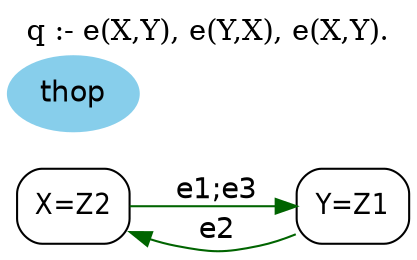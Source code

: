 strict digraph G {
	graph [bb="0,0,183.19,116.36",
		label="q :- e(X,Y), e(Y,X), e(X,Y).",
		labelloc=t,
		lheight=0.21,
		lp="91.597,104.86",
		lwidth=2.19,
		rankdir=LR
	];
	node [label="\N"];
	X	 [fontname="Helvetica-Narrow",
		height=0.5,
		label="X=Z2",
		pos="28.597,21.357",
		shape=box,
		style=rounded,
		width=0.75];
	Y	 [fontname="Helvetica-Narrow",
		height=0.5,
		label="Y=Z1",
		pos="156.19,21.357",
		shape=box,
		style=rounded,
		width=0.75];
	X -> Y	 [color=darkgreen,
		fontname=helvetica,
		label="e1;e3",
		lp="93.195,28.857",
		pos="e,129.17,21.357 55.658,21.357 74.097,21.357 98.748,21.357 119.02,21.357"];
	Y -> X	 [color=darkgreen,
		fontname=helvetica,
		label=e2,
		lp="93.195,9.857",
		pos="e,55.649,8.2809 129.15,7.8981 123.36,5.6016 117.18,3.5686 111.19,2.357 95.513,-0.81795 90.896,-0.72107 75.195,2.357 71.937,2.9956 \
68.62,3.8633 65.332,4.878"];
	thop	 [color=skyblue,
		fillcolor=skyblue,
		fontname=helvetica,
		height=0.5,
		pos="28.597,75.357",
		shape=oval,
		style="filled,rounded",
		width=0.79437];
}
